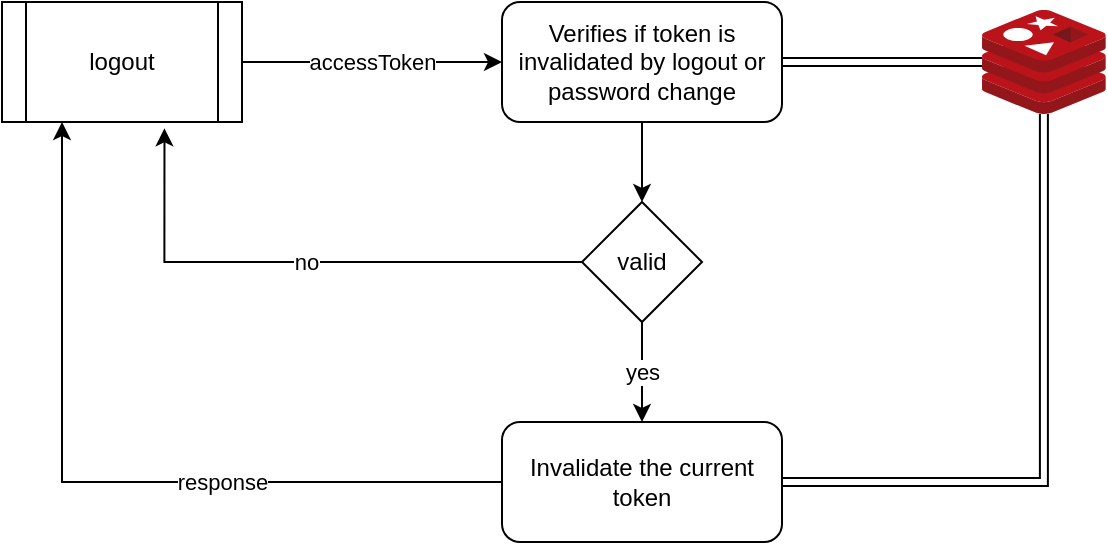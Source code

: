 <mxfile version="22.1.2" type="device">
  <diagram name="Page-1" id="F9cLxRZoqnXiT2SBA169">
    <mxGraphModel dx="1036" dy="606" grid="1" gridSize="10" guides="1" tooltips="1" connect="1" arrows="1" fold="1" page="1" pageScale="1" pageWidth="850" pageHeight="1100" math="0" shadow="0">
      <root>
        <mxCell id="0" />
        <mxCell id="1" parent="0" />
        <mxCell id="VBjXd-iiYCMvNj0GaTi1-13" value="accessToken" style="edgeStyle=orthogonalEdgeStyle;rounded=0;orthogonalLoop=1;jettySize=auto;html=1;exitX=1;exitY=0.5;exitDx=0;exitDy=0;entryX=0;entryY=0.5;entryDx=0;entryDy=0;" parent="1" source="VBjXd-iiYCMvNj0GaTi1-7" target="VBjXd-iiYCMvNj0GaTi1-10" edge="1">
          <mxGeometry relative="1" as="geometry" />
        </mxCell>
        <mxCell id="VBjXd-iiYCMvNj0GaTi1-7" value="logout" style="shape=process;whiteSpace=wrap;html=1;backgroundOutline=1;" parent="1" vertex="1">
          <mxGeometry x="80" y="80" width="120" height="60" as="geometry" />
        </mxCell>
        <mxCell id="VBjXd-iiYCMvNj0GaTi1-17" style="edgeStyle=orthogonalEdgeStyle;rounded=0;orthogonalLoop=1;jettySize=auto;html=1;exitX=0.5;exitY=1;exitDx=0;exitDy=0;entryX=0.5;entryY=0;entryDx=0;entryDy=0;" parent="1" source="VBjXd-iiYCMvNj0GaTi1-10" target="VBjXd-iiYCMvNj0GaTi1-14" edge="1">
          <mxGeometry relative="1" as="geometry" />
        </mxCell>
        <mxCell id="VBjXd-iiYCMvNj0GaTi1-10" value="Verifies if token is invalidated by logout or password change" style="rounded=1;whiteSpace=wrap;html=1;" parent="1" vertex="1">
          <mxGeometry x="330" y="80" width="140" height="60" as="geometry" />
        </mxCell>
        <mxCell id="VBjXd-iiYCMvNj0GaTi1-12" style="edgeStyle=orthogonalEdgeStyle;rounded=0;orthogonalLoop=1;jettySize=auto;html=1;entryX=1;entryY=0.5;entryDx=0;entryDy=0;shape=link;" parent="1" source="VBjXd-iiYCMvNj0GaTi1-11" target="VBjXd-iiYCMvNj0GaTi1-10" edge="1">
          <mxGeometry relative="1" as="geometry" />
        </mxCell>
        <mxCell id="VBjXd-iiYCMvNj0GaTi1-16" style="edgeStyle=orthogonalEdgeStyle;rounded=0;orthogonalLoop=1;jettySize=auto;html=1;entryX=1;entryY=0.5;entryDx=0;entryDy=0;shape=link;" parent="1" source="VBjXd-iiYCMvNj0GaTi1-11" target="VBjXd-iiYCMvNj0GaTi1-15" edge="1">
          <mxGeometry relative="1" as="geometry">
            <Array as="points">
              <mxPoint x="601" y="320" />
            </Array>
          </mxGeometry>
        </mxCell>
        <mxCell id="VBjXd-iiYCMvNj0GaTi1-11" value="" style="image;sketch=0;aspect=fixed;html=1;points=[];align=center;fontSize=12;image=img/lib/mscae/Cache_Redis_Product.svg;" parent="1" vertex="1">
          <mxGeometry x="570" y="84" width="61.9" height="52" as="geometry" />
        </mxCell>
        <mxCell id="VBjXd-iiYCMvNj0GaTi1-18" value="yes" style="edgeStyle=orthogonalEdgeStyle;rounded=0;orthogonalLoop=1;jettySize=auto;html=1;entryX=0.5;entryY=0;entryDx=0;entryDy=0;" parent="1" source="VBjXd-iiYCMvNj0GaTi1-14" target="VBjXd-iiYCMvNj0GaTi1-15" edge="1">
          <mxGeometry relative="1" as="geometry" />
        </mxCell>
        <mxCell id="VBjXd-iiYCMvNj0GaTi1-14" value="valid" style="rhombus;whiteSpace=wrap;html=1;" parent="1" vertex="1">
          <mxGeometry x="370" y="180" width="60" height="60" as="geometry" />
        </mxCell>
        <mxCell id="VBjXd-iiYCMvNj0GaTi1-20" value="response" style="edgeStyle=orthogonalEdgeStyle;rounded=0;orthogonalLoop=1;jettySize=auto;html=1;exitX=0;exitY=0.5;exitDx=0;exitDy=0;entryX=0.25;entryY=1;entryDx=0;entryDy=0;" parent="1" source="VBjXd-iiYCMvNj0GaTi1-15" target="VBjXd-iiYCMvNj0GaTi1-7" edge="1">
          <mxGeometry x="-0.3" relative="1" as="geometry">
            <mxPoint as="offset" />
          </mxGeometry>
        </mxCell>
        <mxCell id="VBjXd-iiYCMvNj0GaTi1-15" value="Invalidate the current token" style="rounded=1;whiteSpace=wrap;html=1;" parent="1" vertex="1">
          <mxGeometry x="330" y="290" width="140" height="60" as="geometry" />
        </mxCell>
        <mxCell id="VBjXd-iiYCMvNj0GaTi1-19" value="no" style="edgeStyle=orthogonalEdgeStyle;rounded=0;orthogonalLoop=1;jettySize=auto;html=1;exitX=0;exitY=0.5;exitDx=0;exitDy=0;entryX=0.677;entryY=1.053;entryDx=0;entryDy=0;entryPerimeter=0;" parent="1" source="VBjXd-iiYCMvNj0GaTi1-14" target="VBjXd-iiYCMvNj0GaTi1-7" edge="1">
          <mxGeometry relative="1" as="geometry" />
        </mxCell>
      </root>
    </mxGraphModel>
  </diagram>
</mxfile>
